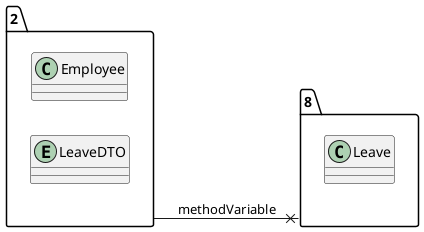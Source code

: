 @startuml 
allow_mixing
left to right direction
package "2"{
class Employee
entity LeaveDTO

}
package "8"{
class Leave

}
"2" --x "8":methodVariable
@enduml